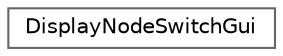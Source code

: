 digraph "クラス階層図"
{
 // LATEX_PDF_SIZE
  bgcolor="transparent";
  edge [fontname=Helvetica,fontsize=10,labelfontname=Helvetica,labelfontsize=10];
  node [fontname=Helvetica,fontsize=10,shape=box,height=0.2,width=0.4];
  rankdir="LR";
  Node0 [id="Node000000",label="DisplayNodeSwitchGui",height=0.2,width=0.4,color="grey40", fillcolor="white", style="filled",URL="$class_display_node_switch_gui.html",tooltip="ノードの表示切り替えGUI"];
}
